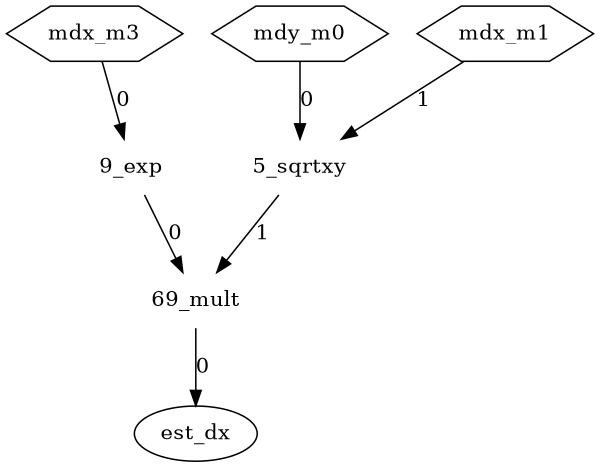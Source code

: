 digraph cgp {
	size = "4,4";
	est_dx [shape=oval];
	mult_69 -> est_dx [label="0"];
	mult_69 [label= "69_mult", shape=none];
	exp_9 -> mult_69 [label="0"];
	exp_9 [label= "9_exp", shape=none];
	mdx_m3 [shape=polygon,sides=6];
	mdx_m3 -> exp_9 [label="0"];
	sqrtxy_5 -> mult_69 [label="1"];
	sqrtxy_5 [label= "5_sqrtxy", shape=none];
	mdy_m0 [shape=polygon,sides=6];
	mdy_m0 -> sqrtxy_5 [label="0"];
	mdx_m1 [shape=polygon,sides=6];
	mdx_m1 -> sqrtxy_5 [label="1"];
}